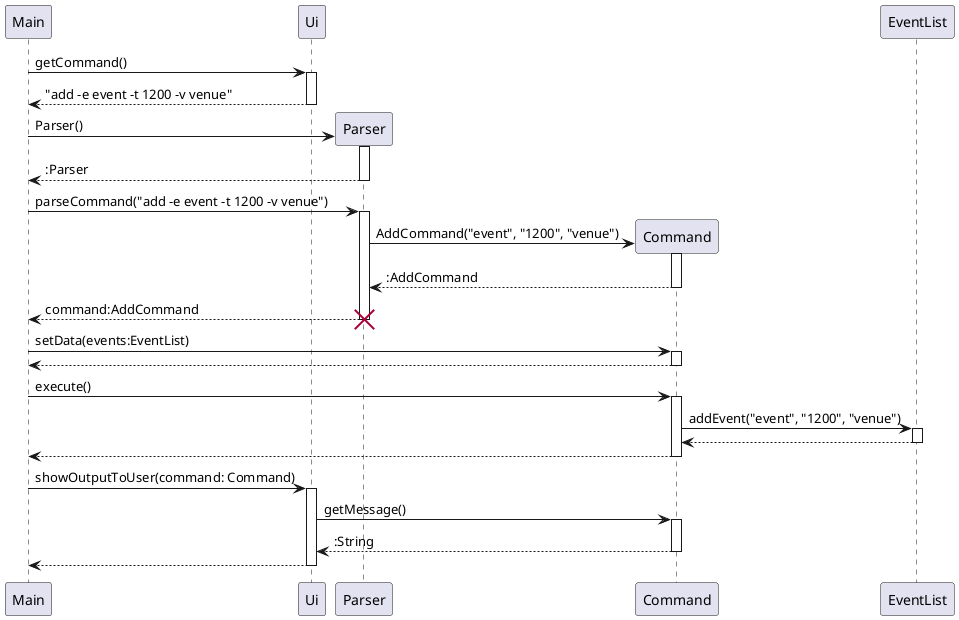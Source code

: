 @startuml
'https://plantuml.com/sequence-diagram

Participant "Main" as main
Participant "Ui" as ui
Participant "Parser" as parser
Participant "Command" as command
Participant "EventList" as eventList

main -> ui : getCommand()
activate ui
ui --> main : "add -e event -t 1200 -v venue"
deactivate ui

create parser
main -> parser : Parser()
activate parser
parser --> main : :Parser
deactivate parser

main -> parser : parseCommand("add -e event -t 1200 -v venue")
activate parser

create command
parser -> command : AddCommand("event", "1200", "venue")
activate command
command --> parser : :AddCommand
deactivate command

parser --> main : command:AddCommand
deactivate parser
destroy parser

main -> command : setData(events:EventList)
activate command
command --> main
deactivate command

main -> command : execute()
activate command

command -> eventList : addEvent("event", "1200", "venue")
activate eventList
eventList --> command
deactivate eventList

command --> main
deactivate command

main -> ui : showOutputToUser(command: Command)
activate ui

ui -> command : getMessage()
activate command

command --> ui : :String
deactivate command

ui --> main
deactivate ui

@enduml